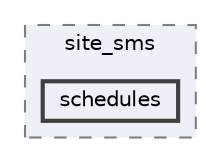 digraph "resources/views/backend/site_super_admin/tenant_domain/site_sms/schedules"
{
 // LATEX_PDF_SIZE
  bgcolor="transparent";
  edge [fontname=Helvetica,fontsize=10,labelfontname=Helvetica,labelfontsize=10];
  node [fontname=Helvetica,fontsize=10,shape=box,height=0.2,width=0.4];
  compound=true
  subgraph clusterdir_005b608a2a5b64b87e3fd52fcc1feb18 {
    graph [ bgcolor="#edf0f7", pencolor="grey50", label="site_sms", fontname=Helvetica,fontsize=10 style="filled,dashed", URL="dir_005b608a2a5b64b87e3fd52fcc1feb18.html",tooltip=""]
  dir_b4dee03c7d03bfa45d730548828fe00f [label="schedules", fillcolor="#edf0f7", color="grey25", style="filled,bold", URL="dir_b4dee03c7d03bfa45d730548828fe00f.html",tooltip=""];
  }
}
